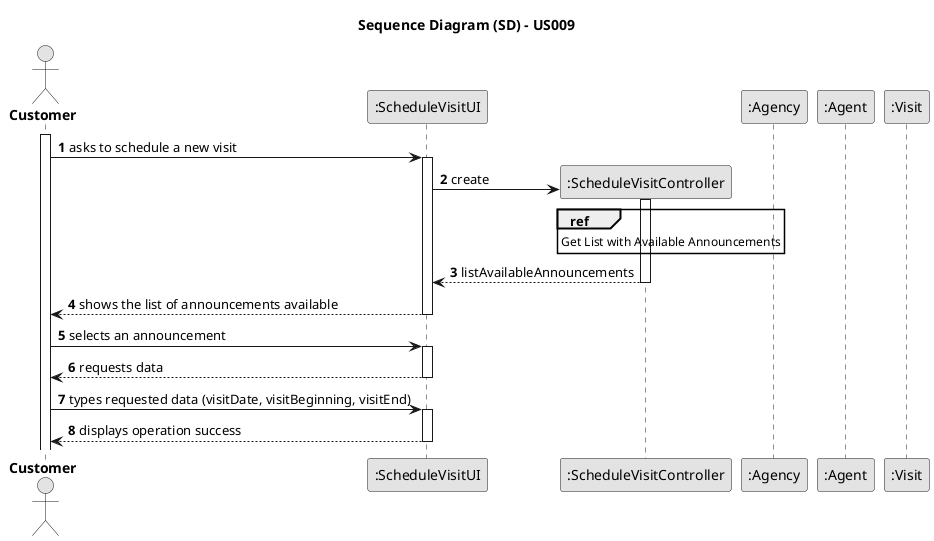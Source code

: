 @startuml
skinparam monochrome true
skinparam packageStyle rectangle
skinparam shadowing false

title Sequence Diagram (SD) - US009

autonumber

actor "<b> Customer </b>" as CTM
participant ":ScheduleVisitUI" as UI
participant ":ScheduleVisitController" as CTRL
participant ":Agency" as AGC
participant ":Agent" as AGT
participant ":Visit" as VST


activate CTM

    CTM -> UI : asks to schedule a new visit
        activate UI

    UI -> CTRL** : create
        activate CTRL

            ref over CTRL
                Get List with Available Announcements
            end ref
    CTRL --> UI : listAvailableAnnouncements
        deactivate CTRL

    UI --> CTM : shows the list of announcements available
        deactivate UI

    CTM -> UI : selects an announcement
        activate UI

    UI --> CTM : requests data
        deactivate UI

    CTM -> UI : types requested data (visitDate, visitBeginning, visitEnd)
        activate UI

    UI --> CTM : displays operation success
        deactivate UI

@enduml